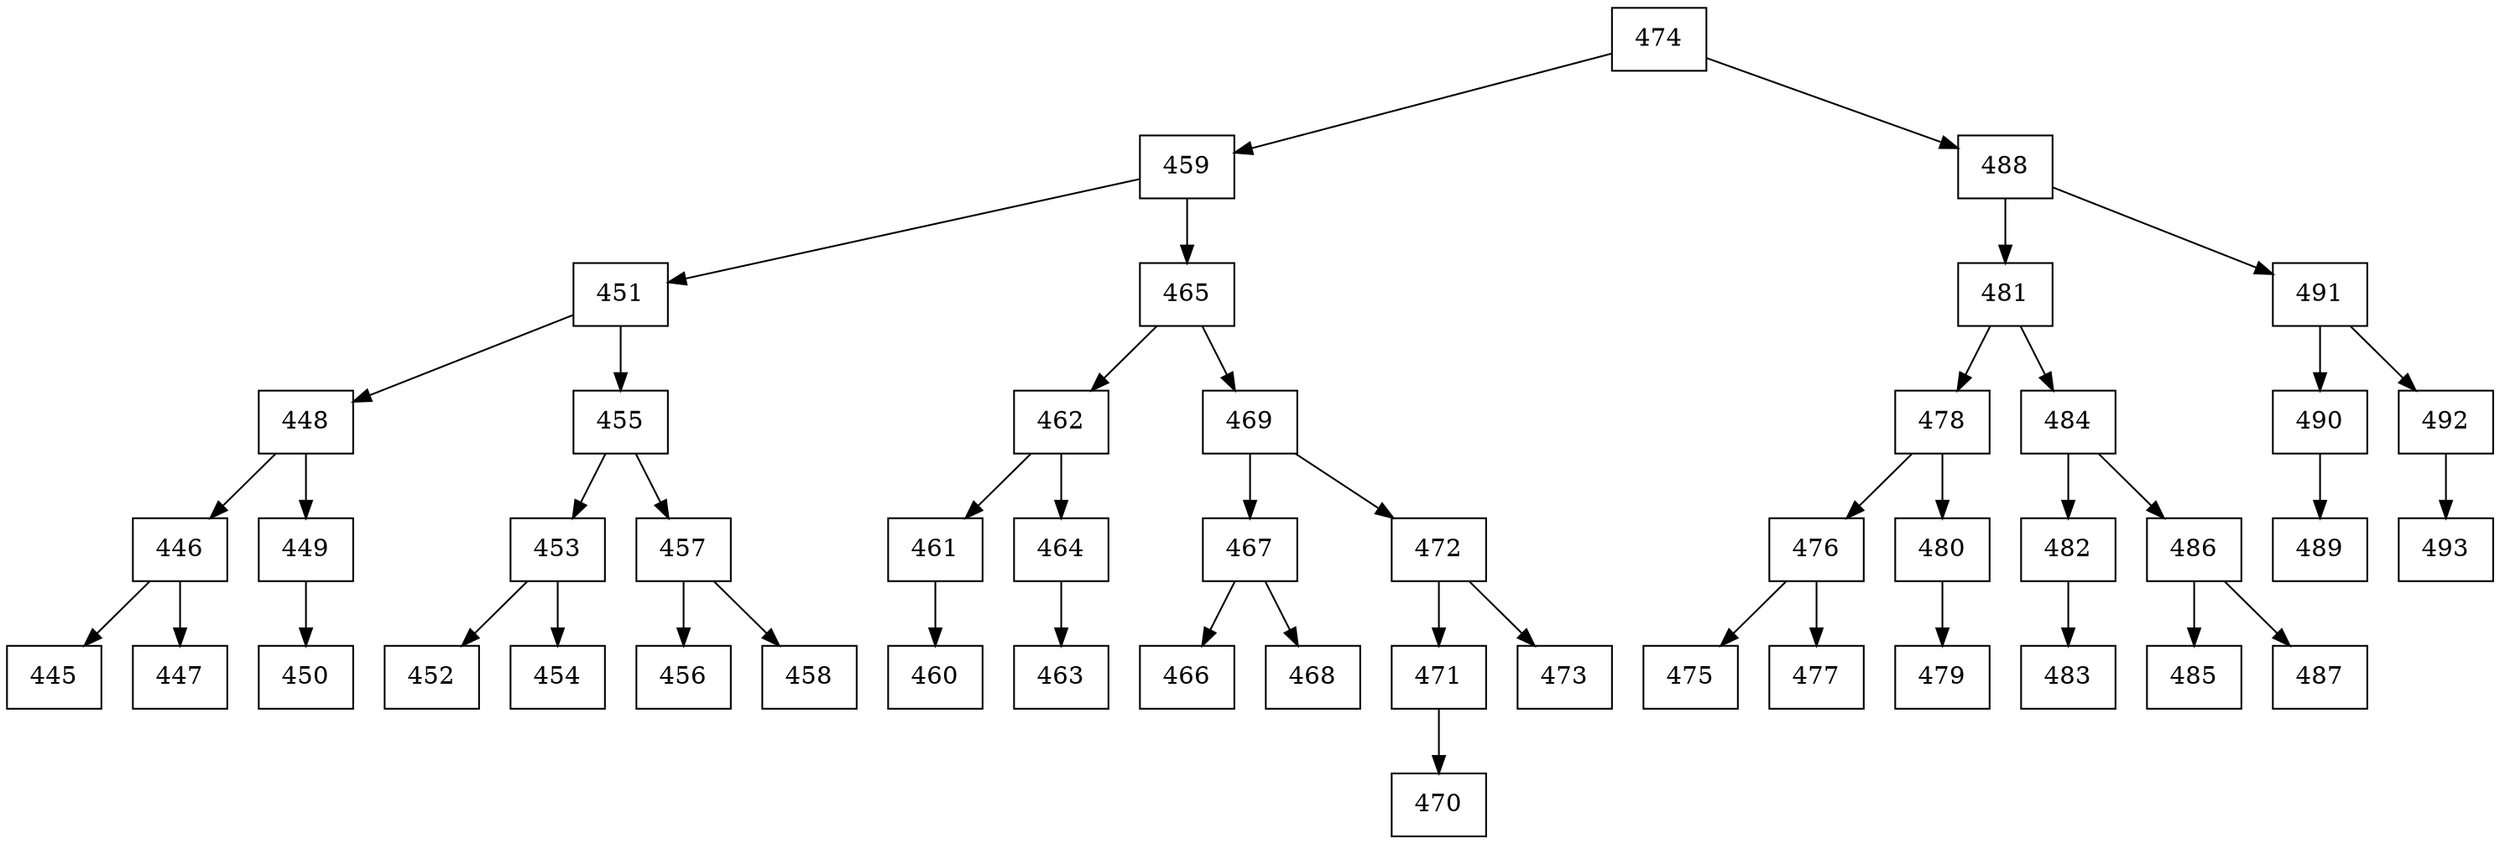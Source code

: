 digraph grafico{
rankdir=UD 
node[shape=box] 
concentrate=true 
nodo474[ shape=record, label ="474"];
nodo459[ shape=record, label ="459"];
nodo451[ shape=record, label ="451"];
nodo448[ shape=record, label ="448"];
nodo446[ shape=record, label ="446"];
nodo445[ shape=record, label ="445"];
nodo446->nodo445
nodo447[ shape=record, label ="447"];
nodo446->nodo447
nodo448->nodo446
nodo449[ shape=record, label ="449"];
nodo450[ shape=record, label ="450"];
nodo449->nodo450
nodo448->nodo449
nodo451->nodo448
nodo455[ shape=record, label ="455"];
nodo453[ shape=record, label ="453"];
nodo452[ shape=record, label ="452"];
nodo453->nodo452
nodo454[ shape=record, label ="454"];
nodo453->nodo454
nodo455->nodo453
nodo457[ shape=record, label ="457"];
nodo456[ shape=record, label ="456"];
nodo457->nodo456
nodo458[ shape=record, label ="458"];
nodo457->nodo458
nodo455->nodo457
nodo451->nodo455
nodo459->nodo451
nodo465[ shape=record, label ="465"];
nodo462[ shape=record, label ="462"];
nodo461[ shape=record, label ="461"];
nodo460[ shape=record, label ="460"];
nodo461->nodo460
nodo462->nodo461
nodo464[ shape=record, label ="464"];
nodo463[ shape=record, label ="463"];
nodo464->nodo463
nodo462->nodo464
nodo465->nodo462
nodo469[ shape=record, label ="469"];
nodo467[ shape=record, label ="467"];
nodo466[ shape=record, label ="466"];
nodo467->nodo466
nodo468[ shape=record, label ="468"];
nodo467->nodo468
nodo469->nodo467
nodo472[ shape=record, label ="472"];
nodo471[ shape=record, label ="471"];
nodo470[ shape=record, label ="470"];
nodo471->nodo470
nodo472->nodo471
nodo473[ shape=record, label ="473"];
nodo472->nodo473
nodo469->nodo472
nodo465->nodo469
nodo459->nodo465
nodo474->nodo459
nodo488[ shape=record, label ="488"];
nodo481[ shape=record, label ="481"];
nodo478[ shape=record, label ="478"];
nodo476[ shape=record, label ="476"];
nodo475[ shape=record, label ="475"];
nodo476->nodo475
nodo477[ shape=record, label ="477"];
nodo476->nodo477
nodo478->nodo476
nodo480[ shape=record, label ="480"];
nodo479[ shape=record, label ="479"];
nodo480->nodo479
nodo478->nodo480
nodo481->nodo478
nodo484[ shape=record, label ="484"];
nodo482[ shape=record, label ="482"];
nodo483[ shape=record, label ="483"];
nodo482->nodo483
nodo484->nodo482
nodo486[ shape=record, label ="486"];
nodo485[ shape=record, label ="485"];
nodo486->nodo485
nodo487[ shape=record, label ="487"];
nodo486->nodo487
nodo484->nodo486
nodo481->nodo484
nodo488->nodo481
nodo491[ shape=record, label ="491"];
nodo490[ shape=record, label ="490"];
nodo489[ shape=record, label ="489"];
nodo490->nodo489
nodo491->nodo490
nodo492[ shape=record, label ="492"];
nodo493[ shape=record, label ="493"];
nodo492->nodo493
nodo491->nodo492
nodo488->nodo491
nodo474->nodo488
}